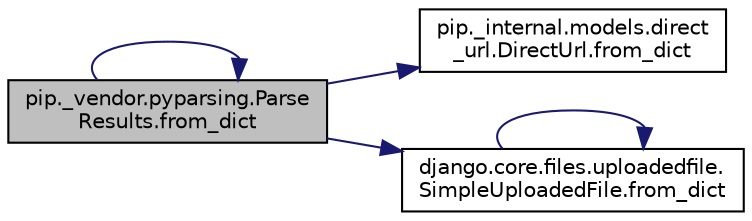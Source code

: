 digraph "pip._vendor.pyparsing.ParseResults.from_dict"
{
 // LATEX_PDF_SIZE
  edge [fontname="Helvetica",fontsize="10",labelfontname="Helvetica",labelfontsize="10"];
  node [fontname="Helvetica",fontsize="10",shape=record];
  rankdir="LR";
  Node1 [label="pip._vendor.pyparsing.Parse\lResults.from_dict",height=0.2,width=0.4,color="black", fillcolor="grey75", style="filled", fontcolor="black",tooltip=" "];
  Node1 -> Node2 [color="midnightblue",fontsize="10",style="solid",fontname="Helvetica"];
  Node2 [label="pip._internal.models.direct\l_url.DirectUrl.from_dict",height=0.2,width=0.4,color="black", fillcolor="white", style="filled",URL="$dd/d89/classpip_1_1__internal_1_1models_1_1direct__url_1_1_direct_url.html#a46508cabcbe9c8d8e0d986bf8b8b4b66",tooltip=" "];
  Node1 -> Node3 [color="midnightblue",fontsize="10",style="solid",fontname="Helvetica"];
  Node3 [label="django.core.files.uploadedfile.\lSimpleUploadedFile.from_dict",height=0.2,width=0.4,color="black", fillcolor="white", style="filled",URL="$d1/dd1/classdjango_1_1core_1_1files_1_1uploadedfile_1_1_simple_uploaded_file.html#aaf5d911815a418560d9c134593a8a643",tooltip=" "];
  Node3 -> Node3 [color="midnightblue",fontsize="10",style="solid",fontname="Helvetica"];
  Node1 -> Node1 [color="midnightblue",fontsize="10",style="solid",fontname="Helvetica"];
}
